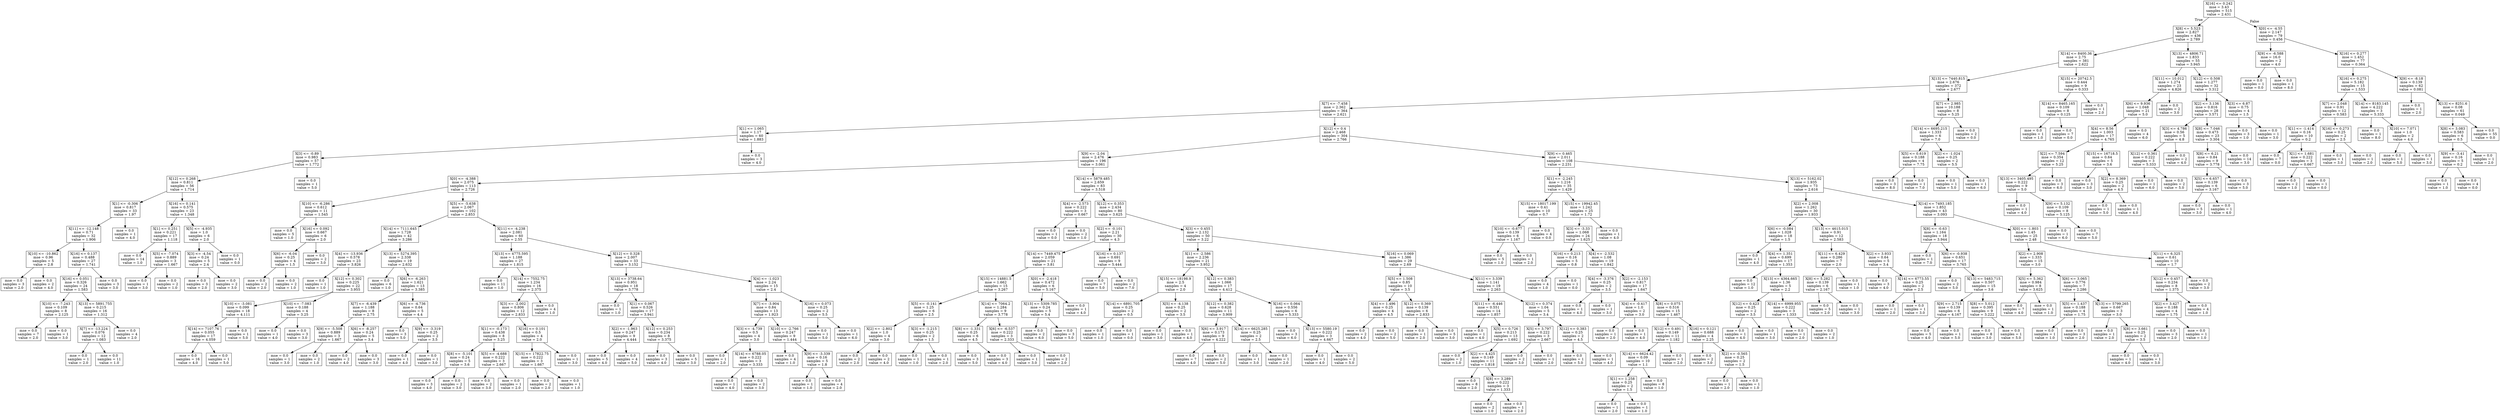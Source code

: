 digraph Tree {
node [shape=box] ;
0 [label="X[16] <= 0.242\nmse = 3.43\nsamples = 515\nvalue = 2.431"] ;
1 [label="X[8] <= 5.523\nmse = 2.827\nsamples = 436\nvalue = 2.789"] ;
0 -> 1 [labeldistance=2.5, labelangle=45, headlabel="True"] ;
2 [label="X[14] <= 8400.36\nmse = 2.75\nsamples = 381\nvalue = 2.622"] ;
1 -> 2 ;
3 [label="X[13] <= 7440.815\nmse = 2.676\nsamples = 372\nvalue = 2.677"] ;
2 -> 3 ;
4 [label="X[7] <= -7.458\nmse = 2.362\nsamples = 364\nvalue = 2.621"] ;
3 -> 4 ;
5 [label="X[1] <= 1.065\nmse = 1.17\nsamples = 60\nvalue = 1.883"] ;
4 -> 5 ;
6 [label="X[3] <= -0.89\nmse = 0.983\nsamples = 57\nvalue = 1.772"] ;
5 -> 6 ;
7 [label="X[12] <= 0.268\nmse = 0.811\nsamples = 56\nvalue = 1.714"] ;
6 -> 7 ;
8 [label="X[1] <= -0.306\nmse = 0.817\nsamples = 33\nvalue = 1.97"] ;
7 -> 8 ;
9 [label="X[11] <= -12.148\nmse = 0.71\nsamples = 32\nvalue = 1.906"] ;
8 -> 9 ;
10 [label="X[10] <= -10.862\nmse = 0.96\nsamples = 5\nvalue = 2.8"] ;
9 -> 10 ;
11 [label="mse = 0.0\nsamples = 3\nvalue = 2.0"] ;
10 -> 11 ;
12 [label="mse = 0.0\nsamples = 2\nvalue = 4.0"] ;
10 -> 12 ;
13 [label="X[16] <= 0.137\nmse = 0.488\nsamples = 27\nvalue = 1.741"] ;
9 -> 13 ;
14 [label="X[16] <= 0.051\nmse = 0.326\nsamples = 24\nvalue = 1.583"] ;
13 -> 14 ;
15 [label="X[10] <= -7.243\nmse = 0.109\nsamples = 8\nvalue = 2.125"] ;
14 -> 15 ;
16 [label="mse = 0.0\nsamples = 7\nvalue = 2.0"] ;
15 -> 16 ;
17 [label="mse = 0.0\nsamples = 1\nvalue = 3.0"] ;
15 -> 17 ;
18 [label="X[13] <= 5891.755\nmse = 0.215\nsamples = 16\nvalue = 1.312"] ;
14 -> 18 ;
19 [label="X[7] <= -13.224\nmse = 0.076\nsamples = 12\nvalue = 1.083"] ;
18 -> 19 ;
20 [label="mse = 0.0\nsamples = 1\nvalue = 2.0"] ;
19 -> 20 ;
21 [label="mse = 0.0\nsamples = 11\nvalue = 1.0"] ;
19 -> 21 ;
22 [label="mse = 0.0\nsamples = 4\nvalue = 2.0"] ;
18 -> 22 ;
23 [label="mse = 0.0\nsamples = 3\nvalue = 3.0"] ;
13 -> 23 ;
24 [label="mse = 0.0\nsamples = 1\nvalue = 4.0"] ;
8 -> 24 ;
25 [label="X[16] <= 0.141\nmse = 0.575\nsamples = 23\nvalue = 1.348"] ;
7 -> 25 ;
26 [label="X[1] <= 0.251\nmse = 0.221\nsamples = 17\nvalue = 1.118"] ;
25 -> 26 ;
27 [label="mse = 0.0\nsamples = 14\nvalue = 1.0"] ;
26 -> 27 ;
28 [label="X[5] <= -7.074\nmse = 0.889\nsamples = 3\nvalue = 1.667"] ;
26 -> 28 ;
29 [label="mse = 0.0\nsamples = 1\nvalue = 3.0"] ;
28 -> 29 ;
30 [label="mse = 0.0\nsamples = 2\nvalue = 1.0"] ;
28 -> 30 ;
31 [label="X[5] <= -4.935\nmse = 1.0\nsamples = 6\nvalue = 2.0"] ;
25 -> 31 ;
32 [label="X[3] <= -4.54\nmse = 0.24\nsamples = 5\nvalue = 2.4"] ;
31 -> 32 ;
33 [label="mse = 0.0\nsamples = 3\nvalue = 2.0"] ;
32 -> 33 ;
34 [label="mse = 0.0\nsamples = 2\nvalue = 3.0"] ;
32 -> 34 ;
35 [label="mse = 0.0\nsamples = 1\nvalue = 0.0"] ;
31 -> 35 ;
36 [label="mse = 0.0\nsamples = 1\nvalue = 5.0"] ;
6 -> 36 ;
37 [label="mse = 0.0\nsamples = 3\nvalue = 4.0"] ;
5 -> 37 ;
38 [label="X[12] <= 0.4\nmse = 2.468\nsamples = 304\nvalue = 2.766"] ;
4 -> 38 ;
39 [label="X[9] <= -2.04\nmse = 2.476\nsamples = 196\nvalue = 3.061"] ;
38 -> 39 ;
40 [label="X[0] <= -4.388\nmse = 2.075\nsamples = 113\nvalue = 2.726"] ;
39 -> 40 ;
41 [label="X[10] <= -6.286\nmse = 0.612\nsamples = 11\nvalue = 1.545"] ;
40 -> 41 ;
42 [label="mse = 0.0\nsamples = 5\nvalue = 1.0"] ;
41 -> 42 ;
43 [label="X[16] <= 0.092\nmse = 0.667\nsamples = 6\nvalue = 2.0"] ;
41 -> 43 ;
44 [label="X[6] <= -6.04\nmse = 0.25\nsamples = 4\nvalue = 1.5"] ;
43 -> 44 ;
45 [label="mse = 0.0\nsamples = 2\nvalue = 2.0"] ;
44 -> 45 ;
46 [label="mse = 0.0\nsamples = 2\nvalue = 1.0"] ;
44 -> 46 ;
47 [label="mse = 0.0\nsamples = 2\nvalue = 3.0"] ;
43 -> 47 ;
48 [label="X[5] <= -5.638\nmse = 2.067\nsamples = 102\nvalue = 2.853"] ;
40 -> 48 ;
49 [label="X[14] <= 7111.645\nmse = 1.728\nsamples = 42\nvalue = 3.286"] ;
48 -> 49 ;
50 [label="X[4] <= -13.936\nmse = 0.578\nsamples = 23\nvalue = 3.826"] ;
49 -> 50 ;
51 [label="mse = 0.0\nsamples = 1\nvalue = 1.0"] ;
50 -> 51 ;
52 [label="X[12] <= 0.302\nmse = 0.225\nsamples = 22\nvalue = 3.955"] ;
50 -> 52 ;
53 [label="X[10] <= -3.081\nmse = 0.099\nsamples = 18\nvalue = 4.111"] ;
52 -> 53 ;
54 [label="X[14] <= 7107.76\nmse = 0.055\nsamples = 17\nvalue = 4.059"] ;
53 -> 54 ;
55 [label="mse = 0.0\nsamples = 16\nvalue = 4.0"] ;
54 -> 55 ;
56 [label="mse = 0.0\nsamples = 1\nvalue = 5.0"] ;
54 -> 56 ;
57 [label="mse = 0.0\nsamples = 1\nvalue = 5.0"] ;
53 -> 57 ;
58 [label="X[10] <= -7.083\nmse = 0.188\nsamples = 4\nvalue = 3.25"] ;
52 -> 58 ;
59 [label="mse = 0.0\nsamples = 1\nvalue = 4.0"] ;
58 -> 59 ;
60 [label="mse = 0.0\nsamples = 3\nvalue = 3.0"] ;
58 -> 60 ;
61 [label="X[13] <= 5274.395\nmse = 2.338\nsamples = 19\nvalue = 2.632"] ;
49 -> 61 ;
62 [label="mse = 0.0\nsamples = 6\nvalue = 1.0"] ;
61 -> 62 ;
63 [label="X[6] <= -6.263\nmse = 1.621\nsamples = 13\nvalue = 3.385"] ;
61 -> 63 ;
64 [label="X[7] <= -6.439\nmse = 1.188\nsamples = 8\nvalue = 2.75"] ;
63 -> 64 ;
65 [label="X[9] <= -5.508\nmse = 0.889\nsamples = 3\nvalue = 1.667"] ;
64 -> 65 ;
66 [label="mse = 0.0\nsamples = 1\nvalue = 3.0"] ;
65 -> 66 ;
67 [label="mse = 0.0\nsamples = 2\nvalue = 1.0"] ;
65 -> 67 ;
68 [label="X[6] <= -8.257\nmse = 0.24\nsamples = 5\nvalue = 3.4"] ;
64 -> 68 ;
69 [label="mse = 0.0\nsamples = 2\nvalue = 4.0"] ;
68 -> 69 ;
70 [label="mse = 0.0\nsamples = 3\nvalue = 3.0"] ;
68 -> 70 ;
71 [label="X[6] <= -4.736\nmse = 0.64\nsamples = 5\nvalue = 4.4"] ;
63 -> 71 ;
72 [label="mse = 0.0\nsamples = 3\nvalue = 5.0"] ;
71 -> 72 ;
73 [label="X[9] <= -3.319\nmse = 0.25\nsamples = 2\nvalue = 3.5"] ;
71 -> 73 ;
74 [label="mse = 0.0\nsamples = 1\nvalue = 4.0"] ;
73 -> 74 ;
75 [label="mse = 0.0\nsamples = 1\nvalue = 3.0"] ;
73 -> 75 ;
76 [label="X[11] <= -4.238\nmse = 2.081\nsamples = 60\nvalue = 2.55"] ;
48 -> 76 ;
77 [label="X[13] <= 4775.595\nmse = 1.188\nsamples = 27\nvalue = 1.815"] ;
76 -> 77 ;
78 [label="mse = 0.0\nsamples = 11\nvalue = 1.0"] ;
77 -> 78 ;
79 [label="X[14] <= 7552.75\nmse = 1.234\nsamples = 16\nvalue = 2.375"] ;
77 -> 79 ;
80 [label="X[3] <= -2.002\nmse = 0.806\nsamples = 12\nvalue = 2.833"] ;
79 -> 80 ;
81 [label="X[1] <= -0.173\nmse = 0.438\nsamples = 8\nvalue = 3.25"] ;
80 -> 81 ;
82 [label="X[8] <= -5.101\nmse = 0.24\nsamples = 5\nvalue = 3.6"] ;
81 -> 82 ;
83 [label="mse = 0.0\nsamples = 3\nvalue = 4.0"] ;
82 -> 83 ;
84 [label="mse = 0.0\nsamples = 2\nvalue = 3.0"] ;
82 -> 84 ;
85 [label="X[5] <= -4.688\nmse = 0.222\nsamples = 3\nvalue = 2.667"] ;
81 -> 85 ;
86 [label="mse = 0.0\nsamples = 2\nvalue = 3.0"] ;
85 -> 86 ;
87 [label="mse = 0.0\nsamples = 1\nvalue = 2.0"] ;
85 -> 87 ;
88 [label="X[16] <= 0.101\nmse = 0.5\nsamples = 4\nvalue = 2.0"] ;
80 -> 88 ;
89 [label="X[15] <= 17822.75\nmse = 0.222\nsamples = 3\nvalue = 1.667"] ;
88 -> 89 ;
90 [label="mse = 0.0\nsamples = 2\nvalue = 2.0"] ;
89 -> 90 ;
91 [label="mse = 0.0\nsamples = 1\nvalue = 1.0"] ;
89 -> 91 ;
92 [label="mse = 0.0\nsamples = 1\nvalue = 3.0"] ;
88 -> 92 ;
93 [label="mse = 0.0\nsamples = 4\nvalue = 1.0"] ;
79 -> 93 ;
94 [label="X[12] <= 0.328\nmse = 2.007\nsamples = 33\nvalue = 3.152"] ;
76 -> 94 ;
95 [label="X[13] <= 3738.64\nmse = 0.951\nsamples = 18\nvalue = 3.778"] ;
94 -> 95 ;
96 [label="mse = 0.0\nsamples = 1\nvalue = 1.0"] ;
95 -> 96 ;
97 [label="X[1] <= 0.067\nmse = 0.526\nsamples = 17\nvalue = 3.941"] ;
95 -> 97 ;
98 [label="X[2] <= -1.963\nmse = 0.247\nsamples = 9\nvalue = 4.444"] ;
97 -> 98 ;
99 [label="mse = 0.0\nsamples = 5\nvalue = 4.0"] ;
98 -> 99 ;
100 [label="mse = 0.0\nsamples = 4\nvalue = 5.0"] ;
98 -> 100 ;
101 [label="X[12] <= 0.253\nmse = 0.234\nsamples = 8\nvalue = 3.375"] ;
97 -> 101 ;
102 [label="mse = 0.0\nsamples = 3\nvalue = 4.0"] ;
101 -> 102 ;
103 [label="mse = 0.0\nsamples = 5\nvalue = 3.0"] ;
101 -> 103 ;
104 [label="X[4] <= -1.023\nmse = 2.24\nsamples = 15\nvalue = 2.4"] ;
94 -> 104 ;
105 [label="X[7] <= -3.904\nmse = 0.84\nsamples = 13\nvalue = 1.923"] ;
104 -> 105 ;
106 [label="X[3] <= -4.739\nmse = 0.5\nsamples = 4\nvalue = 3.0"] ;
105 -> 106 ;
107 [label="mse = 0.0\nsamples = 1\nvalue = 2.0"] ;
106 -> 107 ;
108 [label="X[14] <= 6788.05\nmse = 0.222\nsamples = 3\nvalue = 3.333"] ;
106 -> 108 ;
109 [label="mse = 0.0\nsamples = 1\nvalue = 4.0"] ;
108 -> 109 ;
110 [label="mse = 0.0\nsamples = 2\nvalue = 3.0"] ;
108 -> 110 ;
111 [label="X[10] <= -2.766\nmse = 0.247\nsamples = 9\nvalue = 1.444"] ;
105 -> 111 ;
112 [label="mse = 0.0\nsamples = 4\nvalue = 1.0"] ;
111 -> 112 ;
113 [label="X[9] <= -3.339\nmse = 0.16\nsamples = 5\nvalue = 1.8"] ;
111 -> 113 ;
114 [label="mse = 0.0\nsamples = 1\nvalue = 1.0"] ;
113 -> 114 ;
115 [label="mse = 0.0\nsamples = 4\nvalue = 2.0"] ;
113 -> 115 ;
116 [label="X[16] <= 0.073\nmse = 0.25\nsamples = 2\nvalue = 5.5"] ;
104 -> 116 ;
117 [label="mse = 0.0\nsamples = 1\nvalue = 5.0"] ;
116 -> 117 ;
118 [label="mse = 0.0\nsamples = 1\nvalue = 6.0"] ;
116 -> 118 ;
119 [label="X[14] <= 5879.485\nmse = 2.659\nsamples = 83\nvalue = 3.518"] ;
39 -> 119 ;
120 [label="X[4] <= -2.573\nmse = 0.222\nsamples = 3\nvalue = 0.667"] ;
119 -> 120 ;
121 [label="mse = 0.0\nsamples = 1\nvalue = 0.0"] ;
120 -> 121 ;
122 [label="mse = 0.0\nsamples = 2\nvalue = 1.0"] ;
120 -> 122 ;
123 [label="X[12] <= 0.353\nmse = 2.434\nsamples = 80\nvalue = 3.625"] ;
119 -> 123 ;
124 [label="X[2] <= -0.101\nmse = 2.21\nsamples = 30\nvalue = 4.3"] ;
123 -> 124 ;
125 [label="X[14] <= 7449.475\nmse = 2.059\nsamples = 21\nvalue = 3.81"] ;
124 -> 125 ;
126 [label="X[15] <= 14881.5\nmse = 1.662\nsamples = 15\nvalue = 3.267"] ;
125 -> 126 ;
127 [label="X[5] <= -0.141\nmse = 1.25\nsamples = 6\nvalue = 2.5"] ;
126 -> 127 ;
128 [label="X[2] <= -2.802\nmse = 1.0\nsamples = 4\nvalue = 3.0"] ;
127 -> 128 ;
129 [label="mse = 0.0\nsamples = 2\nvalue = 2.0"] ;
128 -> 129 ;
130 [label="mse = 0.0\nsamples = 2\nvalue = 4.0"] ;
128 -> 130 ;
131 [label="X[3] <= -1.215\nmse = 0.25\nsamples = 2\nvalue = 1.5"] ;
127 -> 131 ;
132 [label="mse = 0.0\nsamples = 1\nvalue = 1.0"] ;
131 -> 132 ;
133 [label="mse = 0.0\nsamples = 1\nvalue = 2.0"] ;
131 -> 133 ;
134 [label="X[14] <= 7064.2\nmse = 1.284\nsamples = 9\nvalue = 3.778"] ;
126 -> 134 ;
135 [label="X[8] <= -1.331\nmse = 0.25\nsamples = 6\nvalue = 4.5"] ;
134 -> 135 ;
136 [label="mse = 0.0\nsamples = 3\nvalue = 5.0"] ;
135 -> 136 ;
137 [label="mse = 0.0\nsamples = 3\nvalue = 4.0"] ;
135 -> 137 ;
138 [label="X[6] <= -6.537\nmse = 0.222\nsamples = 3\nvalue = 2.333"] ;
134 -> 138 ;
139 [label="mse = 0.0\nsamples = 1\nvalue = 3.0"] ;
138 -> 139 ;
140 [label="mse = 0.0\nsamples = 2\nvalue = 2.0"] ;
138 -> 140 ;
141 [label="X[0] <= -2.418\nmse = 0.472\nsamples = 6\nvalue = 5.167"] ;
125 -> 141 ;
142 [label="X[13] <= 5309.785\nmse = 0.24\nsamples = 5\nvalue = 5.4"] ;
141 -> 142 ;
143 [label="mse = 0.0\nsamples = 2\nvalue = 6.0"] ;
142 -> 143 ;
144 [label="mse = 0.0\nsamples = 3\nvalue = 5.0"] ;
142 -> 144 ;
145 [label="mse = 0.0\nsamples = 1\nvalue = 4.0"] ;
141 -> 145 ;
146 [label="X[16] <= 0.137\nmse = 0.691\nsamples = 9\nvalue = 5.444"] ;
124 -> 146 ;
147 [label="mse = 0.0\nsamples = 7\nvalue = 5.0"] ;
146 -> 147 ;
148 [label="mse = 0.0\nsamples = 2\nvalue = 7.0"] ;
146 -> 148 ;
149 [label="X[3] <= 0.455\nmse = 2.132\nsamples = 50\nvalue = 3.22"] ;
123 -> 149 ;
150 [label="X[1] <= -2.586\nmse = 2.236\nsamples = 21\nvalue = 3.952"] ;
149 -> 150 ;
151 [label="X[15] <= 18198.9\nmse = 2.5\nsamples = 4\nvalue = 2.0"] ;
150 -> 151 ;
152 [label="X[14] <= 6891.705\nmse = 0.25\nsamples = 2\nvalue = 0.5"] ;
151 -> 152 ;
153 [label="mse = 0.0\nsamples = 1\nvalue = 1.0"] ;
152 -> 153 ;
154 [label="mse = 0.0\nsamples = 1\nvalue = 0.0"] ;
152 -> 154 ;
155 [label="X[5] <= -4.138\nmse = 0.25\nsamples = 2\nvalue = 3.5"] ;
151 -> 155 ;
156 [label="mse = 0.0\nsamples = 1\nvalue = 3.0"] ;
155 -> 156 ;
157 [label="mse = 0.0\nsamples = 1\nvalue = 4.0"] ;
155 -> 157 ;
158 [label="X[12] <= 0.383\nmse = 1.066\nsamples = 17\nvalue = 4.412"] ;
150 -> 158 ;
159 [label="X[12] <= 0.382\nmse = 0.628\nsamples = 11\nvalue = 3.909"] ;
158 -> 159 ;
160 [label="X[6] <= 3.917\nmse = 0.173\nsamples = 9\nvalue = 4.222"] ;
159 -> 160 ;
161 [label="mse = 0.0\nsamples = 7\nvalue = 4.0"] ;
160 -> 161 ;
162 [label="mse = 0.0\nsamples = 2\nvalue = 5.0"] ;
160 -> 162 ;
163 [label="X[14] <= 6625.285\nmse = 0.25\nsamples = 2\nvalue = 2.5"] ;
159 -> 163 ;
164 [label="mse = 0.0\nsamples = 1\nvalue = 3.0"] ;
163 -> 164 ;
165 [label="mse = 0.0\nsamples = 1\nvalue = 2.0"] ;
163 -> 165 ;
166 [label="X[16] <= 0.064\nmse = 0.556\nsamples = 6\nvalue = 5.333"] ;
158 -> 166 ;
167 [label="mse = 0.0\nsamples = 3\nvalue = 6.0"] ;
166 -> 167 ;
168 [label="X[13] <= 5580.19\nmse = 0.222\nsamples = 3\nvalue = 4.667"] ;
166 -> 168 ;
169 [label="mse = 0.0\nsamples = 1\nvalue = 4.0"] ;
168 -> 169 ;
170 [label="mse = 0.0\nsamples = 2\nvalue = 5.0"] ;
168 -> 170 ;
171 [label="X[16] <= 0.069\nmse = 1.386\nsamples = 29\nvalue = 2.69"] ;
149 -> 171 ;
172 [label="X[5] <= 1.508\nmse = 0.85\nsamples = 10\nvalue = 3.5"] ;
171 -> 172 ;
173 [label="X[4] <= 1.496\nmse = 0.25\nsamples = 4\nvalue = 4.5"] ;
172 -> 173 ;
174 [label="mse = 0.0\nsamples = 2\nvalue = 4.0"] ;
173 -> 174 ;
175 [label="mse = 0.0\nsamples = 2\nvalue = 5.0"] ;
173 -> 175 ;
176 [label="X[12] <= 0.369\nmse = 0.139\nsamples = 6\nvalue = 2.833"] ;
172 -> 176 ;
177 [label="mse = 0.0\nsamples = 1\nvalue = 2.0"] ;
176 -> 177 ;
178 [label="mse = 0.0\nsamples = 5\nvalue = 3.0"] ;
176 -> 178 ;
179 [label="X[11] <= 3.339\nmse = 1.141\nsamples = 19\nvalue = 2.263"] ;
171 -> 179 ;
180 [label="X[11] <= -6.446\nmse = 0.551\nsamples = 14\nvalue = 1.857"] ;
179 -> 180 ;
181 [label="mse = 0.0\nsamples = 1\nvalue = 4.0"] ;
180 -> 181 ;
182 [label="X[5] <= 0.726\nmse = 0.213\nsamples = 13\nvalue = 1.692"] ;
180 -> 182 ;
183 [label="mse = 0.0\nsamples = 2\nvalue = 1.0"] ;
182 -> 183 ;
184 [label="X[2] <= 4.425\nmse = 0.149\nsamples = 11\nvalue = 1.818"] ;
182 -> 184 ;
185 [label="mse = 0.0\nsamples = 8\nvalue = 2.0"] ;
184 -> 185 ;
186 [label="X[8] <= 3.289\nmse = 0.222\nsamples = 3\nvalue = 1.333"] ;
184 -> 186 ;
187 [label="mse = 0.0\nsamples = 2\nvalue = 1.0"] ;
186 -> 187 ;
188 [label="mse = 0.0\nsamples = 1\nvalue = 2.0"] ;
186 -> 188 ;
189 [label="X[12] <= 0.374\nmse = 1.04\nsamples = 5\nvalue = 3.4"] ;
179 -> 189 ;
190 [label="X[5] <= 3.797\nmse = 0.222\nsamples = 3\nvalue = 2.667"] ;
189 -> 190 ;
191 [label="mse = 0.0\nsamples = 2\nvalue = 3.0"] ;
190 -> 191 ;
192 [label="mse = 0.0\nsamples = 1\nvalue = 2.0"] ;
190 -> 192 ;
193 [label="X[12] <= 0.383\nmse = 0.25\nsamples = 2\nvalue = 4.5"] ;
189 -> 193 ;
194 [label="mse = 0.0\nsamples = 1\nvalue = 5.0"] ;
193 -> 194 ;
195 [label="mse = 0.0\nsamples = 1\nvalue = 4.0"] ;
193 -> 195 ;
196 [label="X[9] <= 0.465\nmse = 2.011\nsamples = 108\nvalue = 2.231"] ;
38 -> 196 ;
197 [label="X[1] <= -2.245\nmse = 1.216\nsamples = 35\nvalue = 1.429"] ;
196 -> 197 ;
198 [label="X[15] <= 18017.199\nmse = 0.41\nsamples = 10\nvalue = 0.7"] ;
197 -> 198 ;
199 [label="X[10] <= -0.677\nmse = 0.139\nsamples = 6\nvalue = 1.167"] ;
198 -> 199 ;
200 [label="mse = 0.0\nsamples = 5\nvalue = 1.0"] ;
199 -> 200 ;
201 [label="mse = 0.0\nsamples = 1\nvalue = 2.0"] ;
199 -> 201 ;
202 [label="mse = 0.0\nsamples = 4\nvalue = 0.0"] ;
198 -> 202 ;
203 [label="X[15] <= 19942.45\nmse = 1.242\nsamples = 25\nvalue = 1.72"] ;
197 -> 203 ;
204 [label="X[3] <= -3.33\nmse = 1.068\nsamples = 24\nvalue = 1.625"] ;
203 -> 204 ;
205 [label="X[16] <= 0.213\nmse = 0.16\nsamples = 5\nvalue = 0.8"] ;
204 -> 205 ;
206 [label="mse = 0.0\nsamples = 4\nvalue = 1.0"] ;
205 -> 206 ;
207 [label="mse = 0.0\nsamples = 1\nvalue = 0.0"] ;
205 -> 207 ;
208 [label="X[4] <= -2.532\nmse = 1.08\nsamples = 19\nvalue = 1.842"] ;
204 -> 208 ;
209 [label="X[4] <= -3.376\nmse = 0.25\nsamples = 2\nvalue = 3.5"] ;
208 -> 209 ;
210 [label="mse = 0.0\nsamples = 1\nvalue = 4.0"] ;
209 -> 210 ;
211 [label="mse = 0.0\nsamples = 1\nvalue = 3.0"] ;
209 -> 211 ;
212 [label="X[2] <= -2.153\nmse = 0.817\nsamples = 17\nvalue = 1.647"] ;
208 -> 212 ;
213 [label="X[4] <= -0.417\nmse = 1.0\nsamples = 2\nvalue = 3.0"] ;
212 -> 213 ;
214 [label="mse = 0.0\nsamples = 1\nvalue = 2.0"] ;
213 -> 214 ;
215 [label="mse = 0.0\nsamples = 1\nvalue = 4.0"] ;
213 -> 215 ;
216 [label="X[8] <= 0.075\nmse = 0.516\nsamples = 15\nvalue = 1.467"] ;
212 -> 216 ;
217 [label="X[12] <= 0.491\nmse = 0.149\nsamples = 11\nvalue = 1.182"] ;
216 -> 217 ;
218 [label="X[14] <= 6624.42\nmse = 0.09\nsamples = 10\nvalue = 1.1"] ;
217 -> 218 ;
219 [label="X[1] <= 1.258\nmse = 0.25\nsamples = 2\nvalue = 1.5"] ;
218 -> 219 ;
220 [label="mse = 0.0\nsamples = 1\nvalue = 2.0"] ;
219 -> 220 ;
221 [label="mse = 0.0\nsamples = 1\nvalue = 1.0"] ;
219 -> 221 ;
222 [label="mse = 0.0\nsamples = 8\nvalue = 1.0"] ;
218 -> 222 ;
223 [label="mse = 0.0\nsamples = 1\nvalue = 2.0"] ;
217 -> 223 ;
224 [label="X[16] <= 0.121\nmse = 0.688\nsamples = 4\nvalue = 2.25"] ;
216 -> 224 ;
225 [label="mse = 0.0\nsamples = 2\nvalue = 3.0"] ;
224 -> 225 ;
226 [label="X[2] <= -0.565\nmse = 0.25\nsamples = 2\nvalue = 1.5"] ;
224 -> 226 ;
227 [label="mse = 0.0\nsamples = 1\nvalue = 2.0"] ;
226 -> 227 ;
228 [label="mse = 0.0\nsamples = 1\nvalue = 1.0"] ;
226 -> 228 ;
229 [label="mse = 0.0\nsamples = 1\nvalue = 4.0"] ;
203 -> 229 ;
230 [label="X[13] <= 5162.02\nmse = 1.935\nsamples = 73\nvalue = 2.616"] ;
196 -> 230 ;
231 [label="X[2] <= 2.008\nmse = 1.262\nsamples = 30\nvalue = 1.933"] ;
230 -> 231 ;
232 [label="X[6] <= -0.084\nmse = 1.028\nsamples = 18\nvalue = 1.5"] ;
231 -> 232 ;
233 [label="mse = 0.0\nsamples = 1\nvalue = 4.0"] ;
232 -> 233 ;
234 [label="X[4] <= 1.351\nmse = 0.699\nsamples = 17\nvalue = 1.353"] ;
232 -> 234 ;
235 [label="mse = 0.0\nsamples = 12\nvalue = 1.0"] ;
234 -> 235 ;
236 [label="X[13] <= 4364.665\nmse = 1.36\nsamples = 5\nvalue = 2.2"] ;
234 -> 236 ;
237 [label="X[12] <= 0.423\nmse = 0.25\nsamples = 2\nvalue = 3.5"] ;
236 -> 237 ;
238 [label="mse = 0.0\nsamples = 1\nvalue = 4.0"] ;
237 -> 238 ;
239 [label="mse = 0.0\nsamples = 1\nvalue = 3.0"] ;
237 -> 239 ;
240 [label="X[14] <= 6999.955\nmse = 0.222\nsamples = 3\nvalue = 1.333"] ;
236 -> 240 ;
241 [label="mse = 0.0\nsamples = 1\nvalue = 2.0"] ;
240 -> 241 ;
242 [label="mse = 0.0\nsamples = 2\nvalue = 1.0"] ;
240 -> 242 ;
243 [label="X[13] <= 4615.015\nmse = 0.91\nsamples = 12\nvalue = 2.583"] ;
231 -> 243 ;
244 [label="X[11] <= 6.429\nmse = 0.286\nsamples = 7\nvalue = 2.0"] ;
243 -> 244 ;
245 [label="X[8] <= 5.282\nmse = 0.139\nsamples = 6\nvalue = 2.167"] ;
244 -> 245 ;
246 [label="mse = 0.0\nsamples = 5\nvalue = 2.0"] ;
245 -> 246 ;
247 [label="mse = 0.0\nsamples = 1\nvalue = 3.0"] ;
245 -> 247 ;
248 [label="mse = 0.0\nsamples = 1\nvalue = 1.0"] ;
244 -> 248 ;
249 [label="X[2] <= 3.933\nmse = 0.64\nsamples = 5\nvalue = 3.4"] ;
243 -> 249 ;
250 [label="mse = 0.0\nsamples = 3\nvalue = 4.0"] ;
249 -> 250 ;
251 [label="X[14] <= 6773.55\nmse = 0.25\nsamples = 2\nvalue = 2.5"] ;
249 -> 251 ;
252 [label="mse = 0.0\nsamples = 1\nvalue = 2.0"] ;
251 -> 252 ;
253 [label="mse = 0.0\nsamples = 1\nvalue = 3.0"] ;
251 -> 253 ;
254 [label="X[14] <= 7493.185\nmse = 1.852\nsamples = 43\nvalue = 3.093"] ;
230 -> 254 ;
255 [label="X[8] <= -0.63\nmse = 1.164\nsamples = 18\nvalue = 3.944"] ;
254 -> 255 ;
256 [label="mse = 0.0\nsamples = 1\nvalue = 7.0"] ;
255 -> 256 ;
257 [label="X[6] <= -0.938\nmse = 0.651\nsamples = 17\nvalue = 3.765"] ;
255 -> 257 ;
258 [label="mse = 0.0\nsamples = 2\nvalue = 5.0"] ;
257 -> 258 ;
259 [label="X[13] <= 5483.715\nmse = 0.507\nsamples = 15\nvalue = 3.6"] ;
257 -> 259 ;
260 [label="X[9] <= 2.715\nmse = 0.139\nsamples = 6\nvalue = 4.167"] ;
259 -> 260 ;
261 [label="mse = 0.0\nsamples = 5\nvalue = 4.0"] ;
260 -> 261 ;
262 [label="mse = 0.0\nsamples = 1\nvalue = 5.0"] ;
260 -> 262 ;
263 [label="X[8] <= 5.012\nmse = 0.395\nsamples = 9\nvalue = 3.222"] ;
259 -> 263 ;
264 [label="mse = 0.0\nsamples = 8\nvalue = 3.0"] ;
263 -> 264 ;
265 [label="mse = 0.0\nsamples = 1\nvalue = 5.0"] ;
263 -> 265 ;
266 [label="X[0] <= -1.803\nmse = 1.45\nsamples = 25\nvalue = 2.48"] ;
254 -> 266 ;
267 [label="X[2] <= 2.908\nmse = 1.333\nsamples = 15\nvalue = 3.0"] ;
266 -> 267 ;
268 [label="X[5] <= 5.362\nmse = 0.984\nsamples = 8\nvalue = 3.625"] ;
267 -> 268 ;
269 [label="mse = 0.0\nsamples = 7\nvalue = 4.0"] ;
268 -> 269 ;
270 [label="mse = 0.0\nsamples = 1\nvalue = 1.0"] ;
268 -> 270 ;
271 [label="X[6] <= 3.065\nmse = 0.776\nsamples = 7\nvalue = 2.286"] ;
267 -> 271 ;
272 [label="X[5] <= 1.437\nmse = 0.188\nsamples = 4\nvalue = 1.75"] ;
271 -> 272 ;
273 [label="mse = 0.0\nsamples = 1\nvalue = 1.0"] ;
272 -> 273 ;
274 [label="mse = 0.0\nsamples = 3\nvalue = 2.0"] ;
272 -> 274 ;
275 [label="X[13] <= 5799.265\nmse = 0.667\nsamples = 3\nvalue = 3.0"] ;
271 -> 275 ;
276 [label="mse = 0.0\nsamples = 1\nvalue = 2.0"] ;
275 -> 276 ;
277 [label="X[8] <= 3.661\nmse = 0.25\nsamples = 2\nvalue = 3.5"] ;
275 -> 277 ;
278 [label="mse = 0.0\nsamples = 1\nvalue = 4.0"] ;
277 -> 278 ;
279 [label="mse = 0.0\nsamples = 1\nvalue = 3.0"] ;
277 -> 279 ;
280 [label="X[11] <= 6.325\nmse = 0.61\nsamples = 10\nvalue = 1.7"] ;
266 -> 280 ;
281 [label="X[12] <= 0.457\nmse = 0.234\nsamples = 8\nvalue = 1.375"] ;
280 -> 281 ;
282 [label="X[2] <= 3.427\nmse = 0.188\nsamples = 4\nvalue = 1.75"] ;
281 -> 282 ;
283 [label="mse = 0.0\nsamples = 3\nvalue = 2.0"] ;
282 -> 283 ;
284 [label="mse = 0.0\nsamples = 1\nvalue = 1.0"] ;
282 -> 284 ;
285 [label="mse = 0.0\nsamples = 4\nvalue = 1.0"] ;
281 -> 285 ;
286 [label="mse = 0.0\nsamples = 2\nvalue = 3.0"] ;
280 -> 286 ;
287 [label="X[7] <= 2.985\nmse = 10.188\nsamples = 8\nvalue = 5.25"] ;
3 -> 287 ;
288 [label="X[14] <= 6695.215\nmse = 1.333\nsamples = 6\nvalue = 7.0"] ;
287 -> 288 ;
289 [label="X[5] <= 0.619\nmse = 0.188\nsamples = 4\nvalue = 7.75"] ;
288 -> 289 ;
290 [label="mse = 0.0\nsamples = 3\nvalue = 8.0"] ;
289 -> 290 ;
291 [label="mse = 0.0\nsamples = 1\nvalue = 7.0"] ;
289 -> 291 ;
292 [label="X[2] <= -1.024\nmse = 0.25\nsamples = 2\nvalue = 5.5"] ;
288 -> 292 ;
293 [label="mse = 0.0\nsamples = 1\nvalue = 5.0"] ;
292 -> 293 ;
294 [label="mse = 0.0\nsamples = 1\nvalue = 6.0"] ;
292 -> 294 ;
295 [label="mse = 0.0\nsamples = 2\nvalue = 0.0"] ;
287 -> 295 ;
296 [label="X[15] <= 20742.5\nmse = 0.444\nsamples = 9\nvalue = 0.333"] ;
2 -> 296 ;
297 [label="X[14] <= 8465.165\nmse = 0.109\nsamples = 8\nvalue = 0.125"] ;
296 -> 297 ;
298 [label="mse = 0.0\nsamples = 1\nvalue = 1.0"] ;
297 -> 298 ;
299 [label="mse = 0.0\nsamples = 7\nvalue = 0.0"] ;
297 -> 299 ;
300 [label="mse = 0.0\nsamples = 1\nvalue = 2.0"] ;
296 -> 300 ;
301 [label="X[13] <= 4806.71\nmse = 1.833\nsamples = 55\nvalue = 3.945"] ;
1 -> 301 ;
302 [label="X[11] <= 10.012\nmse = 1.274\nsamples = 23\nvalue = 4.826"] ;
301 -> 302 ;
303 [label="X[6] <= 9.936\nmse = 1.048\nsamples = 21\nvalue = 5.0"] ;
302 -> 303 ;
304 [label="X[4] <= 8.56\nmse = 1.003\nsamples = 17\nvalue = 4.765"] ;
303 -> 304 ;
305 [label="X[2] <= 7.594\nmse = 0.354\nsamples = 12\nvalue = 5.25"] ;
304 -> 305 ;
306 [label="X[13] <= 3405.495\nmse = 0.222\nsamples = 9\nvalue = 5.0"] ;
305 -> 306 ;
307 [label="mse = 0.0\nsamples = 1\nvalue = 4.0"] ;
306 -> 307 ;
308 [label="X[9] <= 5.132\nmse = 0.109\nsamples = 8\nvalue = 5.125"] ;
306 -> 308 ;
309 [label="mse = 0.0\nsamples = 1\nvalue = 6.0"] ;
308 -> 309 ;
310 [label="mse = 0.0\nsamples = 7\nvalue = 5.0"] ;
308 -> 310 ;
311 [label="mse = 0.0\nsamples = 3\nvalue = 6.0"] ;
305 -> 311 ;
312 [label="X[15] <= 16718.5\nmse = 0.64\nsamples = 5\nvalue = 3.6"] ;
304 -> 312 ;
313 [label="mse = 0.0\nsamples = 3\nvalue = 3.0"] ;
312 -> 313 ;
314 [label="X[2] <= 8.369\nmse = 0.25\nsamples = 2\nvalue = 4.5"] ;
312 -> 314 ;
315 [label="mse = 0.0\nsamples = 1\nvalue = 5.0"] ;
314 -> 315 ;
316 [label="mse = 0.0\nsamples = 1\nvalue = 4.0"] ;
314 -> 316 ;
317 [label="mse = 0.0\nsamples = 4\nvalue = 6.0"] ;
303 -> 317 ;
318 [label="mse = 0.0\nsamples = 2\nvalue = 3.0"] ;
302 -> 318 ;
319 [label="X[12] <= 0.508\nmse = 1.277\nsamples = 32\nvalue = 3.312"] ;
301 -> 319 ;
320 [label="X[2] <= 3.136\nmse = 0.816\nsamples = 28\nvalue = 3.571"] ;
319 -> 320 ;
321 [label="X[3] <= 4.786\nmse = 0.56\nsamples = 5\nvalue = 4.8"] ;
320 -> 321 ;
322 [label="X[12] <= 0.361\nmse = 0.222\nsamples = 3\nvalue = 5.333"] ;
321 -> 322 ;
323 [label="mse = 0.0\nsamples = 1\nvalue = 6.0"] ;
322 -> 323 ;
324 [label="mse = 0.0\nsamples = 2\nvalue = 5.0"] ;
322 -> 324 ;
325 [label="mse = 0.0\nsamples = 2\nvalue = 4.0"] ;
321 -> 325 ;
326 [label="X[8] <= 7.046\nmse = 0.473\nsamples = 23\nvalue = 3.304"] ;
320 -> 326 ;
327 [label="X[8] <= 6.21\nmse = 0.84\nsamples = 9\nvalue = 3.778"] ;
326 -> 327 ;
328 [label="X[5] <= 6.657\nmse = 0.139\nsamples = 6\nvalue = 3.167"] ;
327 -> 328 ;
329 [label="mse = 0.0\nsamples = 5\nvalue = 3.0"] ;
328 -> 329 ;
330 [label="mse = 0.0\nsamples = 1\nvalue = 4.0"] ;
328 -> 330 ;
331 [label="mse = 0.0\nsamples = 3\nvalue = 5.0"] ;
327 -> 331 ;
332 [label="mse = 0.0\nsamples = 14\nvalue = 3.0"] ;
326 -> 332 ;
333 [label="X[3] <= 6.87\nmse = 0.75\nsamples = 4\nvalue = 1.5"] ;
319 -> 333 ;
334 [label="mse = 0.0\nsamples = 3\nvalue = 1.0"] ;
333 -> 334 ;
335 [label="mse = 0.0\nsamples = 1\nvalue = 3.0"] ;
333 -> 335 ;
336 [label="X[0] <= -4.55\nmse = 2.147\nsamples = 79\nvalue = 0.456"] ;
0 -> 336 [labeldistance=2.5, labelangle=-45, headlabel="False"] ;
337 [label="X[9] <= -6.588\nmse = 16.0\nsamples = 2\nvalue = 4.0"] ;
336 -> 337 ;
338 [label="mse = 0.0\nsamples = 1\nvalue = 0.0"] ;
337 -> 338 ;
339 [label="mse = 0.0\nsamples = 1\nvalue = 8.0"] ;
337 -> 339 ;
340 [label="X[16] <= 0.277\nmse = 1.452\nsamples = 77\nvalue = 0.364"] ;
336 -> 340 ;
341 [label="X[16] <= 0.275\nmse = 5.182\nsamples = 15\nvalue = 1.533"] ;
340 -> 341 ;
342 [label="X[7] <= 2.048\nmse = 0.91\nsamples = 12\nvalue = 0.583"] ;
341 -> 342 ;
343 [label="X[1] <= -1.414\nmse = 0.16\nsamples = 10\nvalue = 0.2"] ;
342 -> 343 ;
344 [label="mse = 0.0\nsamples = 7\nvalue = 0.0"] ;
343 -> 344 ;
345 [label="X[1] <= 1.681\nmse = 0.222\nsamples = 3\nvalue = 0.667"] ;
343 -> 345 ;
346 [label="mse = 0.0\nsamples = 2\nvalue = 1.0"] ;
345 -> 346 ;
347 [label="mse = 0.0\nsamples = 1\nvalue = 0.0"] ;
345 -> 347 ;
348 [label="X[16] <= 0.273\nmse = 0.25\nsamples = 2\nvalue = 2.5"] ;
342 -> 348 ;
349 [label="mse = 0.0\nsamples = 1\nvalue = 3.0"] ;
348 -> 349 ;
350 [label="mse = 0.0\nsamples = 1\nvalue = 2.0"] ;
348 -> 350 ;
351 [label="X[14] <= 8183.145\nmse = 4.222\nsamples = 3\nvalue = 5.333"] ;
341 -> 351 ;
352 [label="mse = 0.0\nsamples = 1\nvalue = 8.0"] ;
351 -> 352 ;
353 [label="X[10] <= 7.071\nmse = 1.0\nsamples = 2\nvalue = 4.0"] ;
351 -> 353 ;
354 [label="mse = 0.0\nsamples = 1\nvalue = 5.0"] ;
353 -> 354 ;
355 [label="mse = 0.0\nsamples = 1\nvalue = 3.0"] ;
353 -> 355 ;
356 [label="X[9] <= -8.18\nmse = 0.139\nsamples = 62\nvalue = 0.081"] ;
340 -> 356 ;
357 [label="mse = 0.0\nsamples = 1\nvalue = 2.0"] ;
356 -> 357 ;
358 [label="X[13] <= 8251.6\nmse = 0.08\nsamples = 61\nvalue = 0.049"] ;
356 -> 358 ;
359 [label="X[8] <= 3.083\nmse = 0.583\nsamples = 6\nvalue = 0.5"] ;
358 -> 359 ;
360 [label="X[9] <= -3.41\nmse = 0.16\nsamples = 5\nvalue = 0.2"] ;
359 -> 360 ;
361 [label="mse = 0.0\nsamples = 1\nvalue = 1.0"] ;
360 -> 361 ;
362 [label="mse = 0.0\nsamples = 4\nvalue = 0.0"] ;
360 -> 362 ;
363 [label="mse = 0.0\nsamples = 1\nvalue = 2.0"] ;
359 -> 363 ;
364 [label="mse = 0.0\nsamples = 55\nvalue = 0.0"] ;
358 -> 364 ;
}